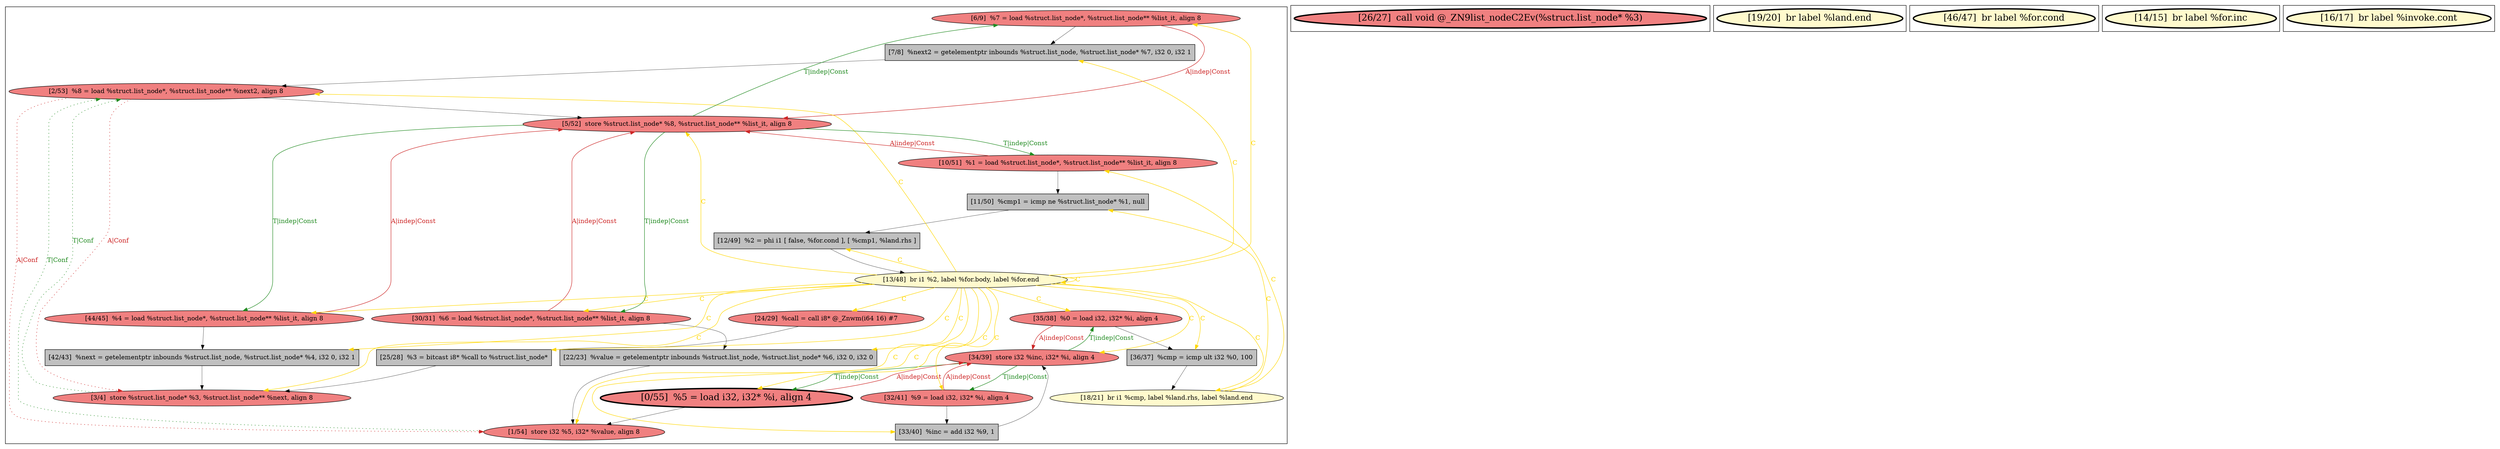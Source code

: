 
digraph G {





subgraph cluster4 {


node279 [fillcolor=lightcoral,label="[6/9]  %7 = load %struct.list_node*, %struct.list_node** %list_it, align 8",shape=ellipse,style=filled ]
node278 [fillcolor=lightcoral,label="[44/45]  %4 = load %struct.list_node*, %struct.list_node** %list_it, align 8",shape=ellipse,style=filled ]
node277 [fillcolor=lightcoral,label="[24/29]  %call = call i8* @_Znwm(i64 16) #7",shape=ellipse,style=filled ]
node276 [fillcolor=grey,label="[22/23]  %value = getelementptr inbounds %struct.list_node, %struct.list_node* %6, i32 0, i32 0",shape=rectangle,style=filled ]
node275 [fillcolor=grey,label="[42/43]  %next = getelementptr inbounds %struct.list_node, %struct.list_node* %4, i32 0, i32 1",shape=rectangle,style=filled ]
node262 [fillcolor=lightcoral,label="[1/54]  store i32 %5, i32* %value, align 8",shape=ellipse,style=filled ]
node260 [fillcolor=lemonchiffon,label="[18/21]  br i1 %cmp, label %land.rhs, label %land.end",shape=ellipse,style=filled ]
node264 [fillcolor=grey,label="[12/49]  %2 = phi i1 [ false, %for.cond ], [ %cmp1, %land.rhs ]",shape=rectangle,style=filled ]
node273 [fillcolor=lightcoral,label="[3/4]  store %struct.list_node* %3, %struct.list_node** %next, align 8",shape=ellipse,style=filled ]
node272 [fillcolor=lightcoral,label="[32/41]  %9 = load i32, i32* %i, align 4",shape=ellipse,style=filled ]
node259 [fillcolor=grey,label="[36/37]  %cmp = icmp ult i32 %0, 100",shape=rectangle,style=filled ]
node270 [fillcolor=grey,label="[7/8]  %next2 = getelementptr inbounds %struct.list_node, %struct.list_node* %7, i32 0, i32 1",shape=rectangle,style=filled ]
node257 [fillcolor=grey,label="[33/40]  %inc = add i32 %9, 1",shape=rectangle,style=filled ]
node261 [fillcolor=lightcoral,label="[30/31]  %6 = load %struct.list_node*, %struct.list_node** %list_it, align 8",shape=ellipse,style=filled ]
node263 [fillcolor=grey,label="[11/50]  %cmp1 = icmp ne %struct.list_node* %1, null",shape=rectangle,style=filled ]
node267 [fillcolor=lightcoral,label="[34/39]  store i32 %inc, i32* %i, align 4",shape=ellipse,style=filled ]
node265 [penwidth=3.0,fontsize=20,fillcolor=lightcoral,label="[0/55]  %5 = load i32, i32* %i, align 4",shape=ellipse,style=filled ]
node274 [fillcolor=lightcoral,label="[10/51]  %1 = load %struct.list_node*, %struct.list_node** %list_it, align 8",shape=ellipse,style=filled ]
node258 [fillcolor=lightcoral,label="[35/38]  %0 = load i32, i32* %i, align 4",shape=ellipse,style=filled ]
node266 [fillcolor=lemonchiffon,label="[13/48]  br i1 %2, label %for.body, label %for.end",shape=ellipse,style=filled ]
node268 [fillcolor=grey,label="[25/28]  %3 = bitcast i8* %call to %struct.list_node*",shape=rectangle,style=filled ]
node269 [fillcolor=lightcoral,label="[5/52]  store %struct.list_node* %8, %struct.list_node** %list_it, align 8",shape=ellipse,style=filled ]
node271 [fillcolor=lightcoral,label="[2/53]  %8 = load %struct.list_node*, %struct.list_node** %next2, align 8",shape=ellipse,style=filled ]

node266->node273 [style=solid,color=gold,label="C",penwidth=1.0,fontcolor=gold ]
node266->node270 [style=solid,color=gold,label="C",penwidth=1.0,fontcolor=gold ]
node266->node269 [style=solid,color=gold,label="C",penwidth=1.0,fontcolor=gold ]
node266->node272 [style=solid,color=gold,label="C",penwidth=1.0,fontcolor=gold ]
node270->node271 [style=solid,color=black,label="",penwidth=0.5,fontcolor=black ]
node266->node278 [style=solid,color=gold,label="C",penwidth=1.0,fontcolor=gold ]
node269->node278 [style=solid,color=forestgreen,label="T|indep|Const",penwidth=1.0,fontcolor=forestgreen ]
node272->node257 [style=solid,color=black,label="",penwidth=0.5,fontcolor=black ]
node266->node266 [style=solid,color=gold,label="C",penwidth=1.0,fontcolor=gold ]
node274->node263 [style=solid,color=black,label="",penwidth=0.5,fontcolor=black ]
node266->node279 [style=solid,color=gold,label="C",penwidth=1.0,fontcolor=gold ]
node266->node262 [style=solid,color=gold,label="C",penwidth=1.0,fontcolor=gold ]
node266->node267 [style=solid,color=gold,label="C",penwidth=1.0,fontcolor=gold ]
node266->node260 [style=solid,color=gold,label="C",penwidth=1.0,fontcolor=gold ]
node266->node257 [style=solid,color=gold,label="C",penwidth=1.0,fontcolor=gold ]
node263->node264 [style=solid,color=black,label="",penwidth=0.5,fontcolor=black ]
node267->node272 [style=solid,color=forestgreen,label="T|indep|Const",penwidth=1.0,fontcolor=forestgreen ]
node269->node279 [style=solid,color=forestgreen,label="T|indep|Const",penwidth=1.0,fontcolor=forestgreen ]
node266->node277 [style=solid,color=gold,label="C",penwidth=1.0,fontcolor=gold ]
node269->node274 [style=solid,color=forestgreen,label="T|indep|Const",penwidth=1.0,fontcolor=forestgreen ]
node259->node260 [style=solid,color=black,label="",penwidth=0.5,fontcolor=black ]
node276->node262 [style=solid,color=black,label="",penwidth=0.5,fontcolor=black ]
node260->node274 [style=solid,color=gold,label="C",penwidth=1.0,fontcolor=gold ]
node266->node271 [style=solid,color=gold,label="C",penwidth=1.0,fontcolor=gold ]
node279->node269 [style=solid,color=firebrick3,label="A|indep|Const",penwidth=1.0,fontcolor=firebrick3 ]
node266->node268 [style=solid,color=gold,label="C",penwidth=1.0,fontcolor=gold ]
node271->node269 [style=solid,color=black,label="",penwidth=0.5,fontcolor=black ]
node278->node275 [style=solid,color=black,label="",penwidth=0.5,fontcolor=black ]
node266->node275 [style=solid,color=gold,label="C",penwidth=1.0,fontcolor=gold ]
node279->node270 [style=solid,color=black,label="",penwidth=0.5,fontcolor=black ]
node258->node267 [style=solid,color=firebrick3,label="A|indep|Const",penwidth=1.0,fontcolor=firebrick3 ]
node266->node261 [style=solid,color=gold,label="C",penwidth=1.0,fontcolor=gold ]
node273->node271 [style=dotted,color=forestgreen,label="T|Conf",penwidth=1.0,fontcolor=forestgreen ]
node278->node269 [style=solid,color=firebrick3,label="A|indep|Const",penwidth=1.0,fontcolor=firebrick3 ]
node275->node273 [style=solid,color=black,label="",penwidth=0.5,fontcolor=black ]
node271->node273 [style=dotted,color=firebrick3,label="A|Conf",penwidth=1.0,fontcolor=firebrick3 ]
node277->node268 [style=solid,color=black,label="",penwidth=0.5,fontcolor=black ]
node267->node265 [style=solid,color=forestgreen,label="T|indep|Const",penwidth=1.0,fontcolor=forestgreen ]
node271->node262 [style=dotted,color=firebrick3,label="A|Conf",penwidth=1.0,fontcolor=firebrick3 ]
node260->node263 [style=solid,color=gold,label="C",penwidth=1.0,fontcolor=gold ]
node262->node271 [style=dotted,color=forestgreen,label="T|Conf",penwidth=1.0,fontcolor=forestgreen ]
node269->node261 [style=solid,color=forestgreen,label="T|indep|Const",penwidth=1.0,fontcolor=forestgreen ]
node261->node276 [style=solid,color=black,label="",penwidth=0.5,fontcolor=black ]
node258->node259 [style=solid,color=black,label="",penwidth=0.5,fontcolor=black ]
node272->node267 [style=solid,color=firebrick3,label="A|indep|Const",penwidth=1.0,fontcolor=firebrick3 ]
node266->node258 [style=solid,color=gold,label="C",penwidth=1.0,fontcolor=gold ]
node266->node265 [style=solid,color=gold,label="C",penwidth=1.0,fontcolor=gold ]
node265->node267 [style=solid,color=firebrick3,label="A|indep|Const",penwidth=1.0,fontcolor=firebrick3 ]
node261->node269 [style=solid,color=firebrick3,label="A|indep|Const",penwidth=1.0,fontcolor=firebrick3 ]
node264->node266 [style=solid,color=black,label="",penwidth=0.5,fontcolor=black ]
node266->node264 [style=solid,color=gold,label="C",penwidth=1.0,fontcolor=gold ]
node266->node276 [style=solid,color=gold,label="C",penwidth=1.0,fontcolor=gold ]
node266->node259 [style=solid,color=gold,label="C",penwidth=1.0,fontcolor=gold ]
node274->node269 [style=solid,color=firebrick3,label="A|indep|Const",penwidth=1.0,fontcolor=firebrick3 ]
node267->node258 [style=solid,color=forestgreen,label="T|indep|Const",penwidth=1.0,fontcolor=forestgreen ]
node265->node262 [style=solid,color=black,label="",penwidth=0.5,fontcolor=black ]
node268->node273 [style=solid,color=black,label="",penwidth=0.5,fontcolor=black ]
node257->node267 [style=solid,color=black,label="",penwidth=0.5,fontcolor=black ]


}

subgraph cluster3 {


node256 [penwidth=3.0,fontsize=20,fillcolor=lightcoral,label="[26/27]  call void @_ZN9list_nodeC2Ev(%struct.list_node* %3)",shape=ellipse,style=filled ]



}

subgraph cluster2 {


node255 [penwidth=3.0,fontsize=20,fillcolor=lemonchiffon,label="[19/20]  br label %land.end",shape=ellipse,style=filled ]



}

subgraph cluster5 {


node280 [penwidth=3.0,fontsize=20,fillcolor=lemonchiffon,label="[46/47]  br label %for.cond",shape=ellipse,style=filled ]



}

subgraph cluster0 {


node253 [penwidth=3.0,fontsize=20,fillcolor=lemonchiffon,label="[14/15]  br label %for.inc",shape=ellipse,style=filled ]



}

subgraph cluster1 {


node254 [penwidth=3.0,fontsize=20,fillcolor=lemonchiffon,label="[16/17]  br label %invoke.cont",shape=ellipse,style=filled ]



}

}
